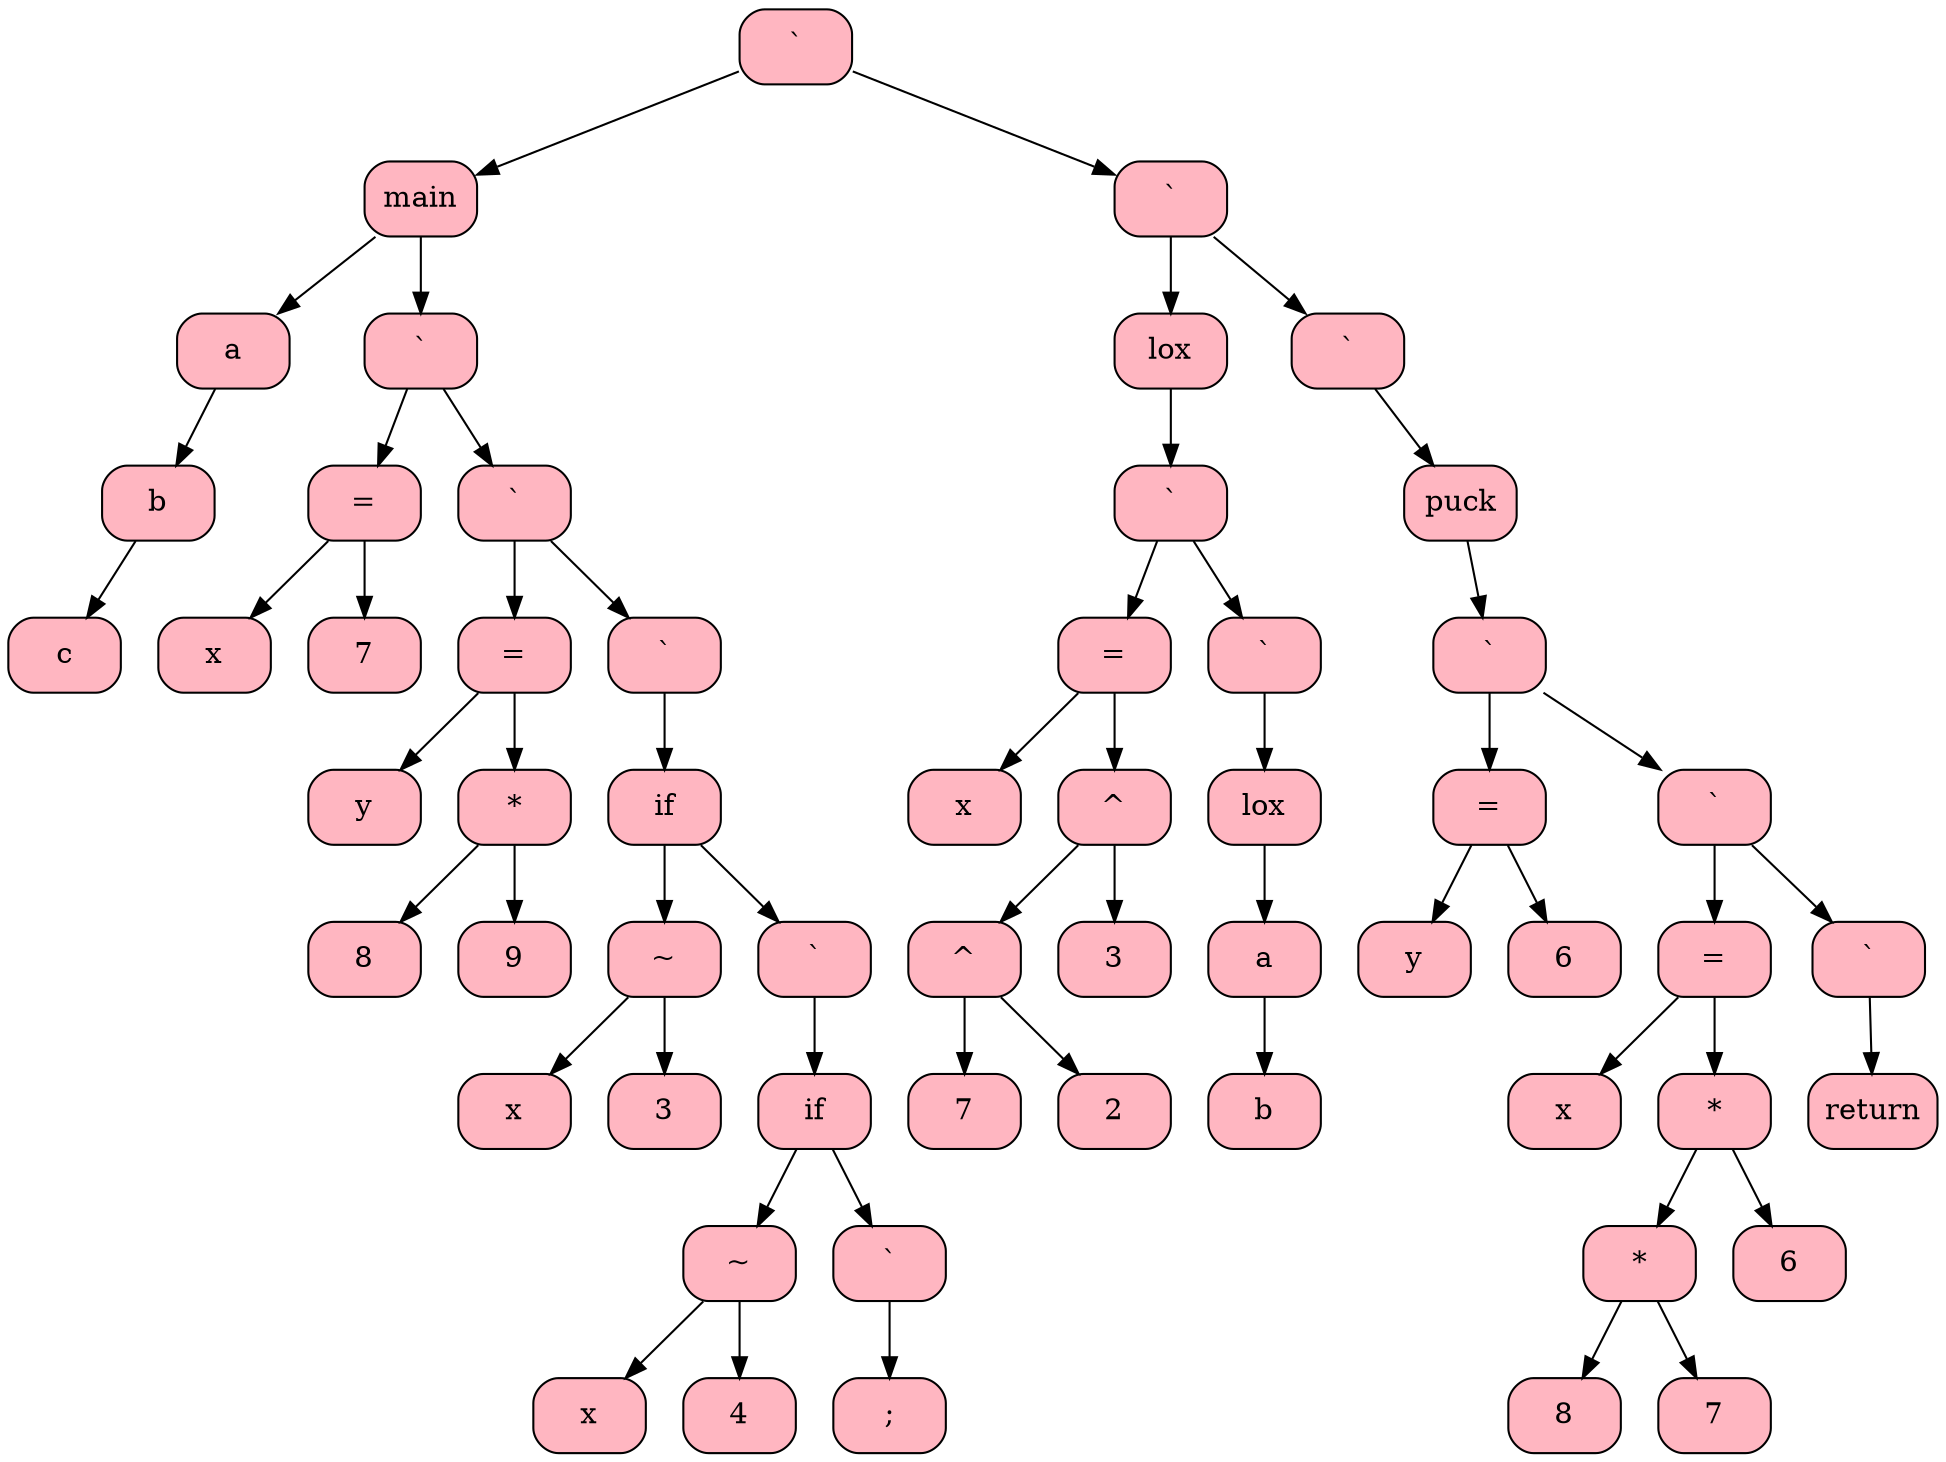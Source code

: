 digraph G { 
node [shape = record];
 "00B032E8"  "00B032E8" [shape = Mrecord, style = filled, fillcolor = lightpink  label = "` "];
"00B032E8" -> "00B01898" 
 "00B032E8" -> "00B033D8" 
 "00B01898" [shape = Mrecord, style = filled, fillcolor = lightpink  label = "main "];
"00B01898" -> "00B018B0" 
 "00B01898" -> "00B08668" 
 "00B018B0" [shape = Mrecord, style = filled, fillcolor = lightpink  label = "a "];
"00B018B0" -> "00B01910"  "00B01910" [shape = Mrecord, style = filled, fillcolor = lightpink  label = "b "];
"00B01910" -> "00B01928"  "00B01928" [shape = Mrecord, style = filled, fillcolor = lightpink  label = "c "];
 "00B08668" [shape = Mrecord, style = filled, fillcolor = lightpink  label = "` "];
"00B08668" -> "00B01970" 
 "00B08668" -> "00B08758" 
 "00B01970" [shape = Mrecord, style = filled, fillcolor = lightpink  label = "= "];
"00B01970" -> "00B01940" 
 "00B01970" -> "00B01958" 
 "00B01940" [shape = Mrecord, style = filled, fillcolor = lightpink  label = "x "];
 "00B01958" [shape = Mrecord, style = filled, fillcolor = lightpink  label = "7 "];
 "00B08758" [shape = Mrecord, style = filled, fillcolor = lightpink  label = "` "];
"00B08758" -> "00B004C8" 
 "00B08758" -> "00B08770" 
 "00B004C8" [shape = Mrecord, style = filled, fillcolor = lightpink  label = "= "];
"00B004C8" -> "00B01988" 
 "00B004C8" -> "00B004B0" 
 "00B01988" [shape = Mrecord, style = filled, fillcolor = lightpink  label = "y "];
 "00B004B0" [shape = Mrecord, style = filled, fillcolor = lightpink  label = "* "];
"00B004B0" -> "00B019A0" 
 "00B004B0" -> "00B019B8" 
 "00B019A0" [shape = Mrecord, style = filled, fillcolor = lightpink  label = "8 "];
 "00B019B8" [shape = Mrecord, style = filled, fillcolor = lightpink  label = "9 "];
 "00B08770" [shape = Mrecord, style = filled, fillcolor = lightpink  label = "` "];
"00B08770" -> "00B08620"  "00B08620" [shape = Mrecord, style = filled, fillcolor = lightpink  label = "if "];
"00B08620" -> "00B00510" 
 "00B08620" -> "00B08638" 
 "00B00510" [shape = Mrecord, style = filled, fillcolor = lightpink  label = "~ "];
"00B00510" -> "00B004E0" 
 "00B00510" -> "00B004F8" 
 "00B004E0" [shape = Mrecord, style = filled, fillcolor = lightpink  label = "x "];
 "00B004F8" [shape = Mrecord, style = filled, fillcolor = lightpink  label = "3 "];
 "00B08638" [shape = Mrecord, style = filled, fillcolor = lightpink  label = "` "];
"00B08638" -> "00B087B8"  "00B087B8" [shape = Mrecord, style = filled, fillcolor = lightpink  label = "if "];
"00B087B8" -> "00B08608" 
 "00B087B8" -> "00B08728" 
 "00B08608" [shape = Mrecord, style = filled, fillcolor = lightpink  label = "~ "];
"00B08608" -> "00B08710" 
 "00B08608" -> "00B086F8" 
 "00B08710" [shape = Mrecord, style = filled, fillcolor = lightpink  label = "x "];
 "00B086F8" [shape = Mrecord, style = filled, fillcolor = lightpink  label = "4 "];
 "00B08728" [shape = Mrecord, style = filled, fillcolor = lightpink  label = "` "];
"00B08728" -> "00B086E0"  "00B086E0" [shape = Mrecord, style = filled, fillcolor = lightpink  label = "; "];
 "00B033D8" [shape = Mrecord, style = filled, fillcolor = lightpink  label = "` "];
"00B033D8" -> "00B087D0" 
 "00B033D8" -> "00B033C0" 
 "00B087D0" [shape = Mrecord, style = filled, fillcolor = lightpink  label = "lox "];

 "00B087D0" -> "00B03498" 
 "00B03498" [shape = Mrecord, style = filled, fillcolor = lightpink  label = "` "];
"00B03498" -> "00B087A0" 
 "00B03498" -> "00B03300" 
 "00B087A0" [shape = Mrecord, style = filled, fillcolor = lightpink  label = "= "];
"00B087A0" -> "00B08680" 
 "00B087A0" -> "00B08788" 
 "00B08680" [shape = Mrecord, style = filled, fillcolor = lightpink  label = "x "];
 "00B08788" [shape = Mrecord, style = filled, fillcolor = lightpink  label = "^ "];
"00B08788" -> "00B08740" 
 "00B08788" -> "00B086C8" 
 "00B08740" [shape = Mrecord, style = filled, fillcolor = lightpink  label = "^ "];
"00B08740" -> "00B086B0" 
 "00B08740" -> "00B08698" 
 "00B086B0" [shape = Mrecord, style = filled, fillcolor = lightpink  label = "7 "];
 "00B08698" [shape = Mrecord, style = filled, fillcolor = lightpink  label = "2 "];
 "00B086C8" [shape = Mrecord, style = filled, fillcolor = lightpink  label = "3 "];
 "00B03300" [shape = Mrecord, style = filled, fillcolor = lightpink  label = "` "];
"00B03300" -> "00B08650"  "00B08650" [shape = Mrecord, style = filled, fillcolor = lightpink  label = "lox "];
"00B08650" -> "00B03318"  "00B03318" [shape = Mrecord, style = filled, fillcolor = lightpink  label = "a "];
"00B03318" -> "00B03450"  "00B03450" [shape = Mrecord, style = filled, fillcolor = lightpink  label = "b "];
 "00B033C0" [shape = Mrecord, style = filled, fillcolor = lightpink  label = "` "];
"00B033C0" -> "00B03420"  "00B03420" [shape = Mrecord, style = filled, fillcolor = lightpink  label = "puck "];

 "00B03420" -> "00B033A8" 
 "00B033A8" [shape = Mrecord, style = filled, fillcolor = lightpink  label = "` "];
"00B033A8" -> "00B03348" 
 "00B033A8" -> "00B034E0" 
 "00B03348" [shape = Mrecord, style = filled, fillcolor = lightpink  label = "= "];
"00B03348" -> "00B03330" 
 "00B03348" -> "00B034B0" 
 "00B03330" [shape = Mrecord, style = filled, fillcolor = lightpink  label = "y "];
 "00B034B0" [shape = Mrecord, style = filled, fillcolor = lightpink  label = "6 "];
 "00B034E0" [shape = Mrecord, style = filled, fillcolor = lightpink  label = "` "];
"00B034E0" -> "00B03390" 
 "00B034E0" -> "00B03480" 
 "00B03390" [shape = Mrecord, style = filled, fillcolor = lightpink  label = "= "];
"00B03390" -> "00B03360" 
 "00B03390" -> "00B03378" 
 "00B03360" [shape = Mrecord, style = filled, fillcolor = lightpink  label = "x "];
 "00B03378" [shape = Mrecord, style = filled, fillcolor = lightpink  label = "* "];
"00B03378" -> "00B032D0" 
 "00B03378" -> "00B03528" 
 "00B032D0" [shape = Mrecord, style = filled, fillcolor = lightpink  label = "* "];
"00B032D0" -> "00B03438" 
 "00B032D0" -> "00B034C8" 
 "00B03438" [shape = Mrecord, style = filled, fillcolor = lightpink  label = "8 "];
 "00B034C8" [shape = Mrecord, style = filled, fillcolor = lightpink  label = "7 "];
 "00B03528" [shape = Mrecord, style = filled, fillcolor = lightpink  label = "6 "];
 "00B03480" [shape = Mrecord, style = filled, fillcolor = lightpink  label = "` "];
"00B03480" -> "00B03468"  "00B03468" [shape = Mrecord, style = filled, fillcolor = lightpink  label = "return "];
}
